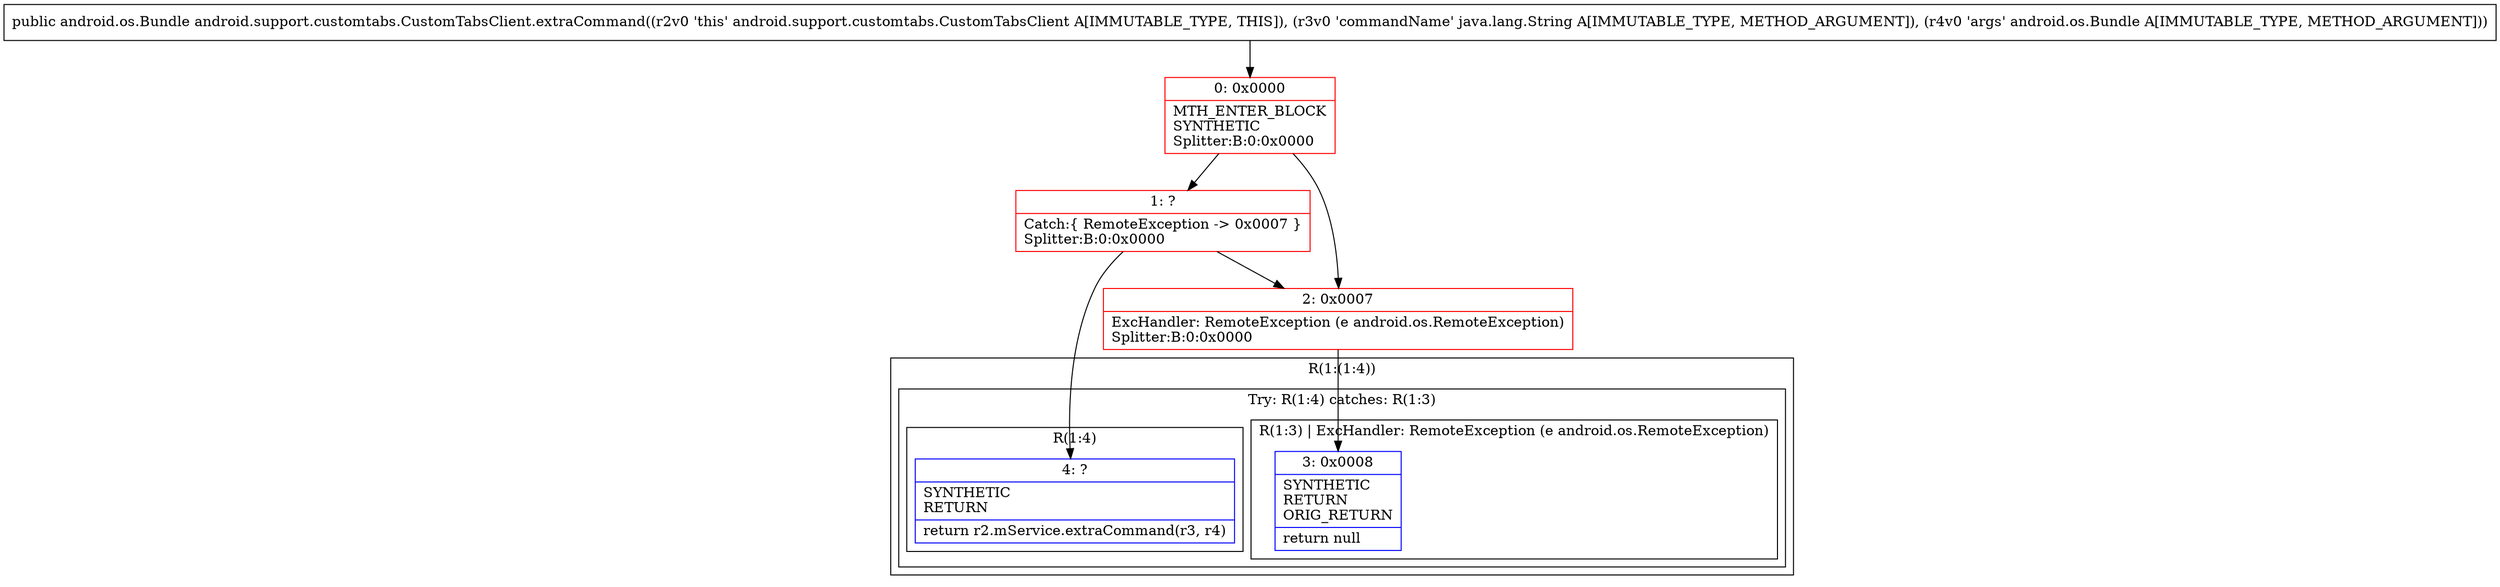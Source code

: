 digraph "CFG forandroid.support.customtabs.CustomTabsClient.extraCommand(Ljava\/lang\/String;Landroid\/os\/Bundle;)Landroid\/os\/Bundle;" {
subgraph cluster_Region_1173285393 {
label = "R(1:(1:4))";
node [shape=record,color=blue];
subgraph cluster_TryCatchRegion_392584810 {
label = "Try: R(1:4) catches: R(1:3)";
node [shape=record,color=blue];
subgraph cluster_Region_18860175 {
label = "R(1:4)";
node [shape=record,color=blue];
Node_4 [shape=record,label="{4\:\ ?|SYNTHETIC\lRETURN\l|return r2.mService.extraCommand(r3, r4)\l}"];
}
subgraph cluster_Region_1064785745 {
label = "R(1:3) | ExcHandler: RemoteException (e android.os.RemoteException)\l";
node [shape=record,color=blue];
Node_3 [shape=record,label="{3\:\ 0x0008|SYNTHETIC\lRETURN\lORIG_RETURN\l|return null\l}"];
}
}
}
subgraph cluster_Region_1064785745 {
label = "R(1:3) | ExcHandler: RemoteException (e android.os.RemoteException)\l";
node [shape=record,color=blue];
Node_3 [shape=record,label="{3\:\ 0x0008|SYNTHETIC\lRETURN\lORIG_RETURN\l|return null\l}"];
}
Node_0 [shape=record,color=red,label="{0\:\ 0x0000|MTH_ENTER_BLOCK\lSYNTHETIC\lSplitter:B:0:0x0000\l}"];
Node_1 [shape=record,color=red,label="{1\:\ ?|Catch:\{ RemoteException \-\> 0x0007 \}\lSplitter:B:0:0x0000\l}"];
Node_2 [shape=record,color=red,label="{2\:\ 0x0007|ExcHandler: RemoteException (e android.os.RemoteException)\lSplitter:B:0:0x0000\l}"];
MethodNode[shape=record,label="{public android.os.Bundle android.support.customtabs.CustomTabsClient.extraCommand((r2v0 'this' android.support.customtabs.CustomTabsClient A[IMMUTABLE_TYPE, THIS]), (r3v0 'commandName' java.lang.String A[IMMUTABLE_TYPE, METHOD_ARGUMENT]), (r4v0 'args' android.os.Bundle A[IMMUTABLE_TYPE, METHOD_ARGUMENT])) }"];
MethodNode -> Node_0;
Node_0 -> Node_1;
Node_0 -> Node_2;
Node_1 -> Node_2;
Node_1 -> Node_4;
Node_2 -> Node_3;
}

